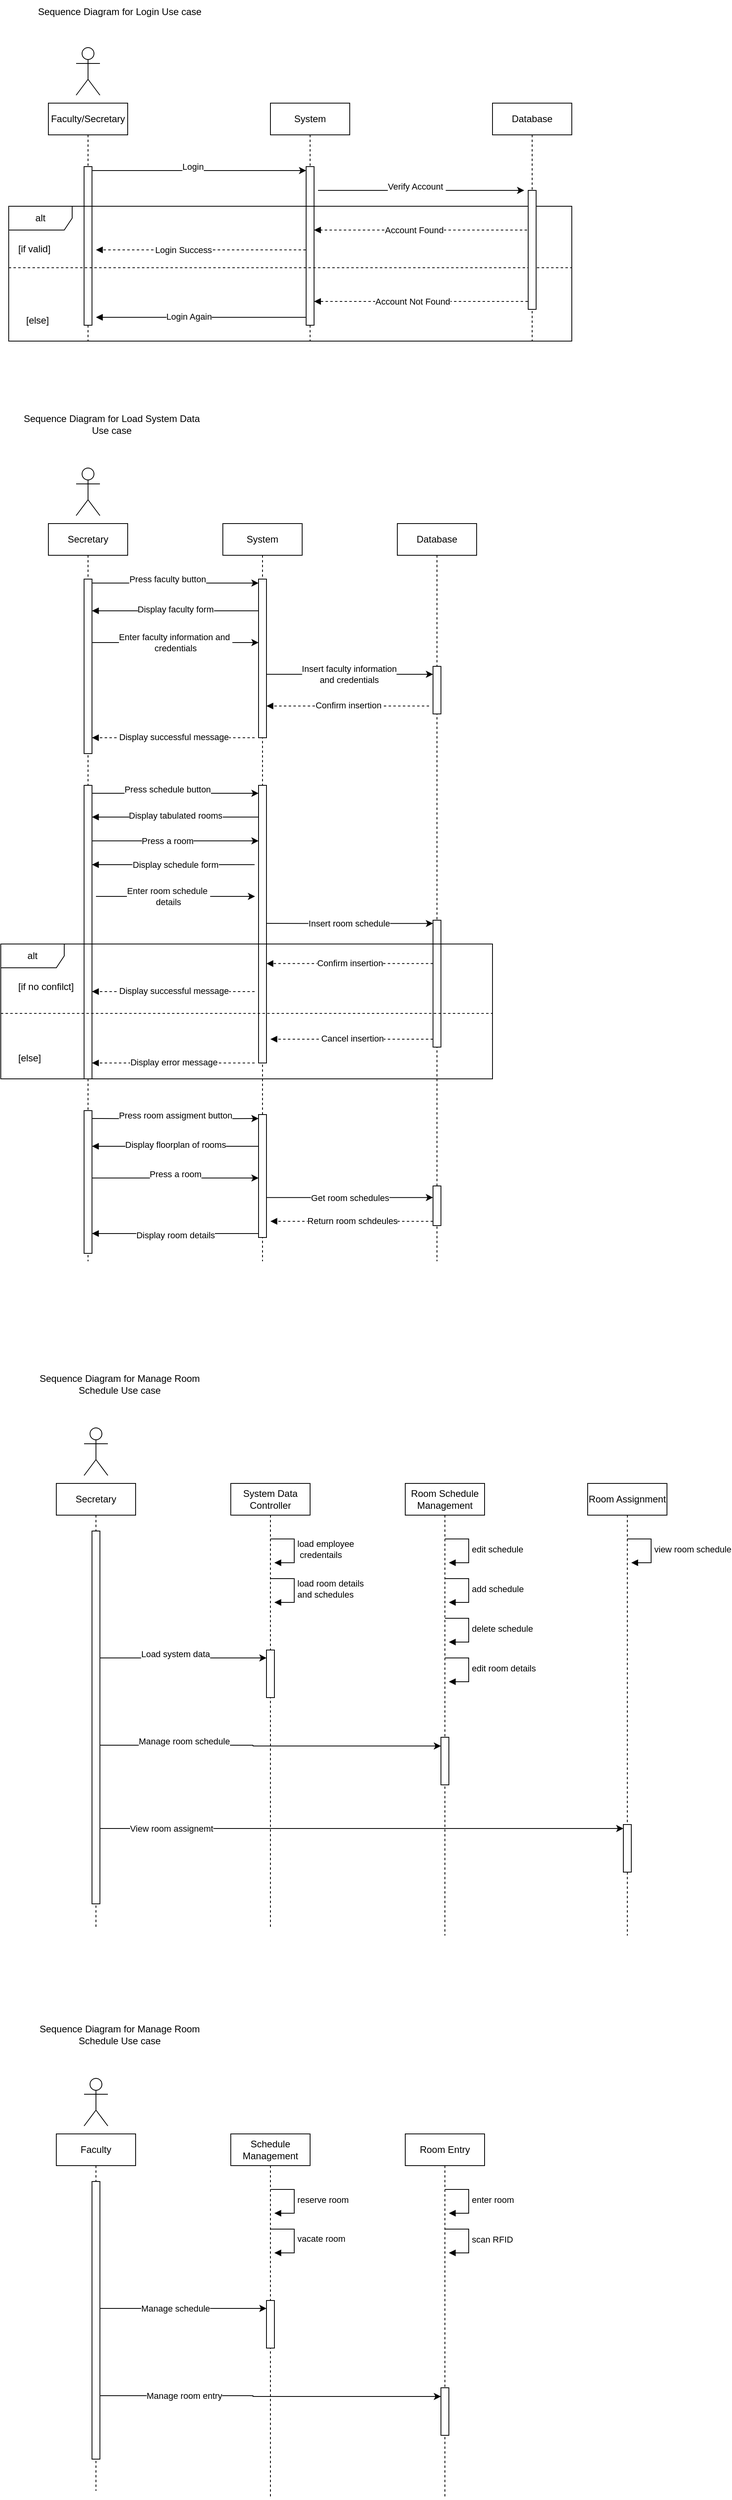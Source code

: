 <mxfile version="22.1.7" type="github">
  <diagram name="Page-1" id="13e1069c-82ec-6db2-03f1-153e76fe0fe0">
    <mxGraphModel dx="3970" dy="2120" grid="1" gridSize="10" guides="1" tooltips="1" connect="1" arrows="1" fold="1" page="1" pageScale="1" pageWidth="1100" pageHeight="850" background="none" math="0" shadow="0">
      <root>
        <mxCell id="0" />
        <mxCell id="1" parent="0" />
        <mxCell id="5peGIHOA3GwTtaJnXcMC-197" value="" style="html=1;verticalAlign=bottom;labelBackgroundColor=none;endArrow=block;endFill=1;rounded=0;" parent="1" target="5peGIHOA3GwTtaJnXcMC-196" edge="1">
          <mxGeometry width="160" relative="1" as="geometry">
            <mxPoint x="325" y="1665" as="sourcePoint" />
            <mxPoint x="115" y="1665" as="targetPoint" />
          </mxGeometry>
        </mxCell>
        <mxCell id="ZOhaSuwWIl92PCHRy_8t-1" value="" style="shape=umlActor;verticalLabelPosition=bottom;verticalAlign=top;html=1;outlineConnect=0;" parent="1" vertex="1">
          <mxGeometry x="95" y="170" width="30" height="60" as="geometry" />
        </mxCell>
        <mxCell id="ZOhaSuwWIl92PCHRy_8t-4" value="Faculty/Secretary" style="shape=umlLifeline;perimeter=lifelinePerimeter;whiteSpace=wrap;html=1;container=1;dropTarget=0;collapsible=0;recursiveResize=0;outlineConnect=0;portConstraint=eastwest;newEdgeStyle={&quot;edgeStyle&quot;:&quot;elbowEdgeStyle&quot;,&quot;elbow&quot;:&quot;vertical&quot;,&quot;curved&quot;:0,&quot;rounded&quot;:0};" parent="1" vertex="1">
          <mxGeometry x="60" y="240" width="100" height="300" as="geometry" />
        </mxCell>
        <mxCell id="ZOhaSuwWIl92PCHRy_8t-5" value="" style="html=1;points=[[0,0,0,0,5],[0,1,0,0,-5],[1,0,0,0,5],[1,1,0,0,-5]];perimeter=orthogonalPerimeter;outlineConnect=0;targetShapes=umlLifeline;portConstraint=eastwest;newEdgeStyle={&quot;curved&quot;:0,&quot;rounded&quot;:0};" parent="ZOhaSuwWIl92PCHRy_8t-4" vertex="1">
          <mxGeometry x="45" y="80" width="10" height="200" as="geometry" />
        </mxCell>
        <mxCell id="ZOhaSuwWIl92PCHRy_8t-22" value="System" style="shape=umlLifeline;perimeter=lifelinePerimeter;whiteSpace=wrap;html=1;container=1;dropTarget=0;collapsible=0;recursiveResize=0;outlineConnect=0;portConstraint=eastwest;newEdgeStyle={&quot;edgeStyle&quot;:&quot;elbowEdgeStyle&quot;,&quot;elbow&quot;:&quot;vertical&quot;,&quot;curved&quot;:0,&quot;rounded&quot;:0};" parent="1" vertex="1">
          <mxGeometry x="340" y="240" width="100" height="300" as="geometry" />
        </mxCell>
        <mxCell id="ZOhaSuwWIl92PCHRy_8t-23" value="" style="html=1;points=[[0,0,0,0,5],[0,1,0,0,-5],[1,0,0,0,5],[1,1,0,0,-5]];perimeter=orthogonalPerimeter;outlineConnect=0;targetShapes=umlLifeline;portConstraint=eastwest;newEdgeStyle={&quot;curved&quot;:0,&quot;rounded&quot;:0};" parent="ZOhaSuwWIl92PCHRy_8t-22" vertex="1">
          <mxGeometry x="45" y="80" width="10" height="200" as="geometry" />
        </mxCell>
        <mxCell id="ZOhaSuwWIl92PCHRy_8t-27" style="edgeStyle=orthogonalEdgeStyle;rounded=0;orthogonalLoop=1;jettySize=auto;html=1;curved=0;exitX=1;exitY=0;exitDx=0;exitDy=5;exitPerimeter=0;entryX=0;entryY=0;entryDx=0;entryDy=5;entryPerimeter=0;" parent="1" source="ZOhaSuwWIl92PCHRy_8t-5" target="ZOhaSuwWIl92PCHRy_8t-23" edge="1">
          <mxGeometry relative="1" as="geometry" />
        </mxCell>
        <mxCell id="ZOhaSuwWIl92PCHRy_8t-28" value="Login" style="edgeLabel;html=1;align=center;verticalAlign=middle;resizable=0;points=[];" parent="ZOhaSuwWIl92PCHRy_8t-27" vertex="1" connectable="0">
          <mxGeometry x="-0.251" relative="1" as="geometry">
            <mxPoint x="26" y="-5" as="offset" />
          </mxGeometry>
        </mxCell>
        <mxCell id="ZOhaSuwWIl92PCHRy_8t-29" value="alt" style="shape=umlFrame;whiteSpace=wrap;html=1;pointerEvents=0;recursiveResize=0;container=1;collapsible=0;width=80;height=30;" parent="1" vertex="1">
          <mxGeometry x="10" y="370" width="710" height="170" as="geometry" />
        </mxCell>
        <mxCell id="ZOhaSuwWIl92PCHRy_8t-31" value="[else]" style="line;strokeWidth=1;dashed=1;labelPosition=center;verticalLabelPosition=bottom;align=left;verticalAlign=top;spacingLeft=20;spacingTop=15;html=1;whiteSpace=wrap;" parent="ZOhaSuwWIl92PCHRy_8t-29" vertex="1">
          <mxGeometry y="40" width="710" height="75" as="geometry" />
        </mxCell>
        <mxCell id="ZOhaSuwWIl92PCHRy_8t-39" value="" style="html=1;verticalAlign=bottom;labelBackgroundColor=none;endArrow=block;endFill=1;dashed=1;rounded=0;" parent="ZOhaSuwWIl92PCHRy_8t-29" edge="1">
          <mxGeometry width="160" relative="1" as="geometry">
            <mxPoint x="659.5" y="30" as="sourcePoint" />
            <mxPoint x="385" y="30" as="targetPoint" />
          </mxGeometry>
        </mxCell>
        <mxCell id="ZOhaSuwWIl92PCHRy_8t-40" value="Account Found" style="edgeLabel;html=1;align=center;verticalAlign=middle;resizable=0;points=[];" parent="ZOhaSuwWIl92PCHRy_8t-39" vertex="1" connectable="0">
          <mxGeometry x="0.172" relative="1" as="geometry">
            <mxPoint x="12" as="offset" />
          </mxGeometry>
        </mxCell>
        <mxCell id="ZOhaSuwWIl92PCHRy_8t-41" value="" style="html=1;verticalAlign=bottom;labelBackgroundColor=none;endArrow=block;endFill=1;dashed=1;rounded=0;" parent="ZOhaSuwWIl92PCHRy_8t-29" edge="1">
          <mxGeometry width="160" relative="1" as="geometry">
            <mxPoint x="374.5" y="55" as="sourcePoint" />
            <mxPoint x="110" y="55" as="targetPoint" />
          </mxGeometry>
        </mxCell>
        <mxCell id="ZOhaSuwWIl92PCHRy_8t-42" value="Login Success" style="edgeLabel;html=1;align=center;verticalAlign=middle;resizable=0;points=[];" parent="ZOhaSuwWIl92PCHRy_8t-41" vertex="1" connectable="0">
          <mxGeometry x="0.172" relative="1" as="geometry">
            <mxPoint as="offset" />
          </mxGeometry>
        </mxCell>
        <mxCell id="ZOhaSuwWIl92PCHRy_8t-43" value="" style="html=1;verticalAlign=bottom;labelBackgroundColor=none;endArrow=block;endFill=1;dashed=1;rounded=0;" parent="ZOhaSuwWIl92PCHRy_8t-29" target="ZOhaSuwWIl92PCHRy_8t-23" edge="1">
          <mxGeometry width="160" relative="1" as="geometry">
            <mxPoint x="654.5" y="120" as="sourcePoint" />
            <mxPoint x="390" y="120" as="targetPoint" />
          </mxGeometry>
        </mxCell>
        <mxCell id="ZOhaSuwWIl92PCHRy_8t-44" value="Account Not Found" style="edgeLabel;html=1;align=center;verticalAlign=middle;resizable=0;points=[];" parent="ZOhaSuwWIl92PCHRy_8t-43" vertex="1" connectable="0">
          <mxGeometry x="0.172" relative="1" as="geometry">
            <mxPoint x="12" as="offset" />
          </mxGeometry>
        </mxCell>
        <mxCell id="ZOhaSuwWIl92PCHRy_8t-51" value="" style="html=1;verticalAlign=bottom;labelBackgroundColor=none;endArrow=block;endFill=1;rounded=0;" parent="ZOhaSuwWIl92PCHRy_8t-29" edge="1">
          <mxGeometry width="160" relative="1" as="geometry">
            <mxPoint x="375" y="140" as="sourcePoint" />
            <mxPoint x="110" y="140" as="targetPoint" />
          </mxGeometry>
        </mxCell>
        <mxCell id="ZOhaSuwWIl92PCHRy_8t-52" value="Login Again" style="edgeLabel;html=1;align=center;verticalAlign=middle;resizable=0;points=[];" parent="ZOhaSuwWIl92PCHRy_8t-51" vertex="1" connectable="0">
          <mxGeometry x="0.277" y="-1" relative="1" as="geometry">
            <mxPoint x="21" as="offset" />
          </mxGeometry>
        </mxCell>
        <mxCell id="knYwk54F_9DapQ3p1j-S-1" value="&lt;span style=&quot;color: rgb(0, 0, 0); font-family: Helvetica; font-size: 12px; font-style: normal; font-variant-ligatures: normal; font-variant-caps: normal; font-weight: 400; letter-spacing: normal; orphans: 2; text-align: left; text-indent: 0px; text-transform: none; widows: 2; word-spacing: 0px; -webkit-text-stroke-width: 0px; background-color: rgb(255, 255, 255); text-decoration-thickness: initial; text-decoration-style: initial; text-decoration-color: initial; float: none; display: inline !important;&quot;&gt;[if valid]&lt;/span&gt;" style="text;whiteSpace=wrap;html=1;" vertex="1" parent="ZOhaSuwWIl92PCHRy_8t-29">
          <mxGeometry x="10" y="40" width="60" height="40" as="geometry" />
        </mxCell>
        <mxCell id="ZOhaSuwWIl92PCHRy_8t-33" value="Database" style="shape=umlLifeline;perimeter=lifelinePerimeter;whiteSpace=wrap;html=1;container=1;dropTarget=0;collapsible=0;recursiveResize=0;outlineConnect=0;portConstraint=eastwest;newEdgeStyle={&quot;edgeStyle&quot;:&quot;elbowEdgeStyle&quot;,&quot;elbow&quot;:&quot;vertical&quot;,&quot;curved&quot;:0,&quot;rounded&quot;:0};" parent="1" vertex="1">
          <mxGeometry x="620" y="240" width="100" height="300" as="geometry" />
        </mxCell>
        <mxCell id="ZOhaSuwWIl92PCHRy_8t-37" value="" style="html=1;points=[[0,0,0,0,5],[0,1,0,0,-5],[1,0,0,0,5],[1,1,0,0,-5]];perimeter=orthogonalPerimeter;outlineConnect=0;targetShapes=umlLifeline;portConstraint=eastwest;newEdgeStyle={&quot;curved&quot;:0,&quot;rounded&quot;:0};" parent="ZOhaSuwWIl92PCHRy_8t-33" vertex="1">
          <mxGeometry x="45" y="110" width="10" height="150" as="geometry" />
        </mxCell>
        <mxCell id="ZOhaSuwWIl92PCHRy_8t-35" style="edgeStyle=orthogonalEdgeStyle;rounded=0;orthogonalLoop=1;jettySize=auto;html=1;curved=0;" parent="1" edge="1">
          <mxGeometry relative="1" as="geometry">
            <mxPoint x="400" y="350" as="sourcePoint" />
            <mxPoint x="660" y="350" as="targetPoint" />
          </mxGeometry>
        </mxCell>
        <mxCell id="ZOhaSuwWIl92PCHRy_8t-36" value="Verify Account&amp;nbsp;" style="edgeLabel;html=1;align=center;verticalAlign=middle;resizable=0;points=[];" parent="ZOhaSuwWIl92PCHRy_8t-35" vertex="1" connectable="0">
          <mxGeometry x="-0.251" relative="1" as="geometry">
            <mxPoint x="26" y="-5" as="offset" />
          </mxGeometry>
        </mxCell>
        <mxCell id="5peGIHOA3GwTtaJnXcMC-1" value="Secretary" style="shape=umlLifeline;perimeter=lifelinePerimeter;whiteSpace=wrap;html=1;container=1;dropTarget=0;collapsible=0;recursiveResize=0;outlineConnect=0;portConstraint=eastwest;newEdgeStyle={&quot;edgeStyle&quot;:&quot;elbowEdgeStyle&quot;,&quot;elbow&quot;:&quot;vertical&quot;,&quot;curved&quot;:0,&quot;rounded&quot;:0};" parent="1" vertex="1">
          <mxGeometry x="60" y="770" width="100" height="930" as="geometry" />
        </mxCell>
        <mxCell id="5peGIHOA3GwTtaJnXcMC-11" value="" style="html=1;points=[[0,0,0,0,5],[0,1,0,0,-5],[1,0,0,0,5],[1,1,0,0,-5]];perimeter=orthogonalPerimeter;outlineConnect=0;targetShapes=umlLifeline;portConstraint=eastwest;newEdgeStyle={&quot;curved&quot;:0,&quot;rounded&quot;:0};" parent="5peGIHOA3GwTtaJnXcMC-1" vertex="1">
          <mxGeometry x="45" y="70" width="10" height="220" as="geometry" />
        </mxCell>
        <mxCell id="5peGIHOA3GwTtaJnXcMC-195" value="" style="html=1;points=[[0,0,0,0,5],[0,1,0,0,-5],[1,0,0,0,5],[1,1,0,0,-5]];perimeter=orthogonalPerimeter;outlineConnect=0;targetShapes=umlLifeline;portConstraint=eastwest;newEdgeStyle={&quot;curved&quot;:0,&quot;rounded&quot;:0};" parent="5peGIHOA3GwTtaJnXcMC-1" vertex="1">
          <mxGeometry x="45" y="330" width="10" height="370" as="geometry" />
        </mxCell>
        <mxCell id="5peGIHOA3GwTtaJnXcMC-2" value="System" style="shape=umlLifeline;perimeter=lifelinePerimeter;whiteSpace=wrap;html=1;container=1;dropTarget=0;collapsible=0;recursiveResize=0;outlineConnect=0;portConstraint=eastwest;newEdgeStyle={&quot;edgeStyle&quot;:&quot;elbowEdgeStyle&quot;,&quot;elbow&quot;:&quot;vertical&quot;,&quot;curved&quot;:0,&quot;rounded&quot;:0};" parent="1" vertex="1">
          <mxGeometry x="280" y="770" width="100" height="930" as="geometry" />
        </mxCell>
        <mxCell id="5peGIHOA3GwTtaJnXcMC-12" value="" style="html=1;points=[[0,0,0,0,5],[0,1,0,0,-5],[1,0,0,0,5],[1,1,0,0,-5]];perimeter=orthogonalPerimeter;outlineConnect=0;targetShapes=umlLifeline;portConstraint=eastwest;newEdgeStyle={&quot;curved&quot;:0,&quot;rounded&quot;:0};" parent="5peGIHOA3GwTtaJnXcMC-2" vertex="1">
          <mxGeometry x="45" y="70" width="10" height="200" as="geometry" />
        </mxCell>
        <mxCell id="5peGIHOA3GwTtaJnXcMC-62" value="" style="html=1;points=[[0,0,0,0,5],[0,1,0,0,-5],[1,0,0,0,5],[1,1,0,0,-5]];perimeter=orthogonalPerimeter;outlineConnect=0;targetShapes=umlLifeline;portConstraint=eastwest;newEdgeStyle={&quot;curved&quot;:0,&quot;rounded&quot;:0};" parent="5peGIHOA3GwTtaJnXcMC-2" vertex="1">
          <mxGeometry x="45" y="330" width="10" height="350" as="geometry" />
        </mxCell>
        <mxCell id="5peGIHOA3GwTtaJnXcMC-95" value="" style="html=1;points=[[0,0,0,0,5],[0,1,0,0,-5],[1,0,0,0,5],[1,1,0,0,-5]];perimeter=orthogonalPerimeter;outlineConnect=0;targetShapes=umlLifeline;portConstraint=eastwest;newEdgeStyle={&quot;curved&quot;:0,&quot;rounded&quot;:0};" parent="5peGIHOA3GwTtaJnXcMC-2" vertex="1">
          <mxGeometry x="45" y="745" width="10" height="155" as="geometry" />
        </mxCell>
        <mxCell id="5peGIHOA3GwTtaJnXcMC-9" value="" style="shape=umlActor;verticalLabelPosition=bottom;verticalAlign=top;html=1;outlineConnect=0;" parent="1" vertex="1">
          <mxGeometry x="95" y="700" width="30" height="60" as="geometry" />
        </mxCell>
        <mxCell id="5peGIHOA3GwTtaJnXcMC-13" style="edgeStyle=orthogonalEdgeStyle;rounded=0;orthogonalLoop=1;jettySize=auto;html=1;curved=0;exitX=1;exitY=0;exitDx=0;exitDy=5;exitPerimeter=0;entryX=0;entryY=0;entryDx=0;entryDy=5;entryPerimeter=0;" parent="1" source="5peGIHOA3GwTtaJnXcMC-11" target="5peGIHOA3GwTtaJnXcMC-12" edge="1">
          <mxGeometry relative="1" as="geometry" />
        </mxCell>
        <mxCell id="5peGIHOA3GwTtaJnXcMC-14" value="Press faculty button" style="edgeLabel;html=1;align=center;verticalAlign=middle;resizable=0;points=[];" parent="5peGIHOA3GwTtaJnXcMC-13" vertex="1" connectable="0">
          <mxGeometry x="-0.191" relative="1" as="geometry">
            <mxPoint x="10" y="-5" as="offset" />
          </mxGeometry>
        </mxCell>
        <mxCell id="5peGIHOA3GwTtaJnXcMC-15" value="Database" style="shape=umlLifeline;perimeter=lifelinePerimeter;whiteSpace=wrap;html=1;container=1;dropTarget=0;collapsible=0;recursiveResize=0;outlineConnect=0;portConstraint=eastwest;newEdgeStyle={&quot;edgeStyle&quot;:&quot;elbowEdgeStyle&quot;,&quot;elbow&quot;:&quot;vertical&quot;,&quot;curved&quot;:0,&quot;rounded&quot;:0};" parent="1" vertex="1">
          <mxGeometry x="500" y="770" width="100" height="930" as="geometry" />
        </mxCell>
        <mxCell id="5peGIHOA3GwTtaJnXcMC-16" value="" style="html=1;points=[[0,0,0,0,5],[0,1,0,0,-5],[1,0,0,0,5],[1,1,0,0,-5]];perimeter=orthogonalPerimeter;outlineConnect=0;targetShapes=umlLifeline;portConstraint=eastwest;newEdgeStyle={&quot;curved&quot;:0,&quot;rounded&quot;:0};" parent="5peGIHOA3GwTtaJnXcMC-15" vertex="1">
          <mxGeometry x="45" y="180" width="10" height="60" as="geometry" />
        </mxCell>
        <mxCell id="5peGIHOA3GwTtaJnXcMC-65" value="" style="html=1;points=[[0,0,0,0,5],[0,1,0,0,-5],[1,0,0,0,5],[1,1,0,0,-5]];perimeter=orthogonalPerimeter;outlineConnect=0;targetShapes=umlLifeline;portConstraint=eastwest;newEdgeStyle={&quot;curved&quot;:0,&quot;rounded&quot;:0};" parent="5peGIHOA3GwTtaJnXcMC-15" vertex="1">
          <mxGeometry x="45" y="500" width="10" height="160" as="geometry" />
        </mxCell>
        <mxCell id="5peGIHOA3GwTtaJnXcMC-98" value="" style="html=1;points=[[0,0,0,0,5],[0,1,0,0,-5],[1,0,0,0,5],[1,1,0,0,-5]];perimeter=orthogonalPerimeter;outlineConnect=0;targetShapes=umlLifeline;portConstraint=eastwest;newEdgeStyle={&quot;curved&quot;:0,&quot;rounded&quot;:0};" parent="5peGIHOA3GwTtaJnXcMC-15" vertex="1">
          <mxGeometry x="45" y="835" width="10" height="50" as="geometry" />
        </mxCell>
        <mxCell id="5peGIHOA3GwTtaJnXcMC-17" value="" style="html=1;verticalAlign=bottom;labelBackgroundColor=none;endArrow=block;endFill=1;rounded=0;" parent="1" edge="1">
          <mxGeometry width="160" relative="1" as="geometry">
            <mxPoint x="325" y="880" as="sourcePoint" />
            <mxPoint x="115" y="880" as="targetPoint" />
          </mxGeometry>
        </mxCell>
        <mxCell id="5peGIHOA3GwTtaJnXcMC-18" value="Display faculty form" style="edgeLabel;html=1;align=center;verticalAlign=middle;resizable=0;points=[];" parent="5peGIHOA3GwTtaJnXcMC-17" vertex="1" connectable="0">
          <mxGeometry x="0.208" y="-2" relative="1" as="geometry">
            <mxPoint x="22" as="offset" />
          </mxGeometry>
        </mxCell>
        <mxCell id="5peGIHOA3GwTtaJnXcMC-19" style="edgeStyle=orthogonalEdgeStyle;rounded=0;orthogonalLoop=1;jettySize=auto;html=1;curved=0;exitX=1;exitY=0;exitDx=0;exitDy=5;exitPerimeter=0;entryX=0;entryY=0;entryDx=0;entryDy=5;entryPerimeter=0;" parent="1" edge="1">
          <mxGeometry relative="1" as="geometry">
            <mxPoint x="115" y="920" as="sourcePoint" />
            <mxPoint x="325" y="920" as="targetPoint" />
          </mxGeometry>
        </mxCell>
        <mxCell id="5peGIHOA3GwTtaJnXcMC-20" value="Enter faculty information and&amp;nbsp;&lt;br&gt;credentials" style="edgeLabel;html=1;align=center;verticalAlign=middle;resizable=0;points=[];" parent="5peGIHOA3GwTtaJnXcMC-19" vertex="1" connectable="0">
          <mxGeometry x="-0.191" relative="1" as="geometry">
            <mxPoint x="20" as="offset" />
          </mxGeometry>
        </mxCell>
        <mxCell id="5peGIHOA3GwTtaJnXcMC-21" style="edgeStyle=orthogonalEdgeStyle;rounded=0;orthogonalLoop=1;jettySize=auto;html=1;curved=0;" parent="1" edge="1">
          <mxGeometry relative="1" as="geometry">
            <mxPoint x="335" y="960" as="sourcePoint" />
            <mxPoint x="545" y="960" as="targetPoint" />
            <Array as="points">
              <mxPoint x="540" y="960" />
              <mxPoint x="540" y="960" />
            </Array>
          </mxGeometry>
        </mxCell>
        <mxCell id="5peGIHOA3GwTtaJnXcMC-22" value="Insert faculty information&lt;br&gt;and credentials" style="edgeLabel;html=1;align=center;verticalAlign=middle;resizable=0;points=[];" parent="5peGIHOA3GwTtaJnXcMC-21" vertex="1" connectable="0">
          <mxGeometry x="-0.191" relative="1" as="geometry">
            <mxPoint x="19" as="offset" />
          </mxGeometry>
        </mxCell>
        <mxCell id="5peGIHOA3GwTtaJnXcMC-24" value="" style="html=1;verticalAlign=bottom;labelBackgroundColor=none;endArrow=block;endFill=1;dashed=1;rounded=0;" parent="1" target="5peGIHOA3GwTtaJnXcMC-12" edge="1">
          <mxGeometry width="160" relative="1" as="geometry">
            <mxPoint x="540" y="1000" as="sourcePoint" />
            <mxPoint x="340" y="1000" as="targetPoint" />
            <Array as="points">
              <mxPoint x="435" y="1000" />
            </Array>
          </mxGeometry>
        </mxCell>
        <mxCell id="5peGIHOA3GwTtaJnXcMC-25" value="Confirm insertion" style="edgeLabel;html=1;align=center;verticalAlign=middle;resizable=0;points=[];" parent="5peGIHOA3GwTtaJnXcMC-24" vertex="1" connectable="0">
          <mxGeometry x="0.397" y="-1" relative="1" as="geometry">
            <mxPoint x="41" as="offset" />
          </mxGeometry>
        </mxCell>
        <mxCell id="5peGIHOA3GwTtaJnXcMC-26" value="" style="html=1;verticalAlign=bottom;labelBackgroundColor=none;endArrow=block;endFill=1;dashed=1;rounded=0;" parent="1" edge="1">
          <mxGeometry width="160" relative="1" as="geometry">
            <mxPoint x="320" y="1040" as="sourcePoint" />
            <mxPoint x="115" y="1040" as="targetPoint" />
            <Array as="points">
              <mxPoint x="220" y="1040" />
            </Array>
          </mxGeometry>
        </mxCell>
        <mxCell id="5peGIHOA3GwTtaJnXcMC-27" value="Display successful message" style="edgeLabel;html=1;align=center;verticalAlign=middle;resizable=0;points=[];" parent="5peGIHOA3GwTtaJnXcMC-26" vertex="1" connectable="0">
          <mxGeometry x="0.397" y="-1" relative="1" as="geometry">
            <mxPoint x="41" as="offset" />
          </mxGeometry>
        </mxCell>
        <mxCell id="5peGIHOA3GwTtaJnXcMC-63" style="edgeStyle=orthogonalEdgeStyle;rounded=0;orthogonalLoop=1;jettySize=auto;html=1;curved=0;exitX=1;exitY=0;exitDx=0;exitDy=5;exitPerimeter=0;entryX=0;entryY=0;entryDx=0;entryDy=5;entryPerimeter=0;" parent="1" edge="1">
          <mxGeometry relative="1" as="geometry">
            <mxPoint x="115" y="1110" as="sourcePoint" />
            <mxPoint x="325.0" y="1110.0" as="targetPoint" />
          </mxGeometry>
        </mxCell>
        <mxCell id="5peGIHOA3GwTtaJnXcMC-64" value="Press schedule button" style="edgeLabel;html=1;align=center;verticalAlign=middle;resizable=0;points=[];" parent="5peGIHOA3GwTtaJnXcMC-63" vertex="1" connectable="0">
          <mxGeometry x="-0.191" relative="1" as="geometry">
            <mxPoint x="10" y="-5" as="offset" />
          </mxGeometry>
        </mxCell>
        <mxCell id="5peGIHOA3GwTtaJnXcMC-66" value="" style="html=1;verticalAlign=bottom;labelBackgroundColor=none;endArrow=block;endFill=1;rounded=0;" parent="1" edge="1">
          <mxGeometry width="160" relative="1" as="geometry">
            <mxPoint x="325" y="1140" as="sourcePoint" />
            <mxPoint x="115" y="1140" as="targetPoint" />
          </mxGeometry>
        </mxCell>
        <mxCell id="5peGIHOA3GwTtaJnXcMC-67" value="Display tabulated rooms" style="edgeLabel;html=1;align=center;verticalAlign=middle;resizable=0;points=[];" parent="5peGIHOA3GwTtaJnXcMC-66" vertex="1" connectable="0">
          <mxGeometry x="0.208" y="-2" relative="1" as="geometry">
            <mxPoint x="22" as="offset" />
          </mxGeometry>
        </mxCell>
        <mxCell id="5peGIHOA3GwTtaJnXcMC-68" style="edgeStyle=orthogonalEdgeStyle;rounded=0;orthogonalLoop=1;jettySize=auto;html=1;curved=0;exitX=1;exitY=0;exitDx=0;exitDy=5;exitPerimeter=0;entryX=0;entryY=0;entryDx=0;entryDy=5;entryPerimeter=0;" parent="1" edge="1">
          <mxGeometry relative="1" as="geometry">
            <mxPoint x="115" y="1170" as="sourcePoint" />
            <mxPoint x="325" y="1170" as="targetPoint" />
          </mxGeometry>
        </mxCell>
        <mxCell id="5peGIHOA3GwTtaJnXcMC-69" value="Press a room" style="edgeLabel;html=1;align=center;verticalAlign=middle;resizable=0;points=[];" parent="5peGIHOA3GwTtaJnXcMC-68" vertex="1" connectable="0">
          <mxGeometry x="-0.191" relative="1" as="geometry">
            <mxPoint x="10" as="offset" />
          </mxGeometry>
        </mxCell>
        <mxCell id="5peGIHOA3GwTtaJnXcMC-70" style="edgeStyle=orthogonalEdgeStyle;rounded=0;orthogonalLoop=1;jettySize=auto;html=1;curved=0;" parent="1" edge="1">
          <mxGeometry relative="1" as="geometry">
            <mxPoint x="335" y="1274.06" as="sourcePoint" />
            <mxPoint x="545.0" y="1274.001" as="targetPoint" />
            <Array as="points">
              <mxPoint x="540" y="1274.06" />
              <mxPoint x="540" y="1274.06" />
            </Array>
          </mxGeometry>
        </mxCell>
        <mxCell id="5peGIHOA3GwTtaJnXcMC-71" value="Insert room schedule" style="edgeLabel;html=1;align=center;verticalAlign=middle;resizable=0;points=[];" parent="5peGIHOA3GwTtaJnXcMC-70" vertex="1" connectable="0">
          <mxGeometry x="-0.191" relative="1" as="geometry">
            <mxPoint x="19" as="offset" />
          </mxGeometry>
        </mxCell>
        <mxCell id="5peGIHOA3GwTtaJnXcMC-77" value="" style="html=1;verticalAlign=bottom;labelBackgroundColor=none;endArrow=block;endFill=1;rounded=0;" parent="1" edge="1">
          <mxGeometry width="160" relative="1" as="geometry">
            <mxPoint x="320" y="1200" as="sourcePoint" />
            <mxPoint x="115" y="1200" as="targetPoint" />
          </mxGeometry>
        </mxCell>
        <mxCell id="5peGIHOA3GwTtaJnXcMC-78" value="Display schedule form" style="edgeLabel;html=1;align=center;verticalAlign=middle;resizable=0;points=[];" parent="5peGIHOA3GwTtaJnXcMC-77" vertex="1" connectable="0">
          <mxGeometry x="0.208" y="-2" relative="1" as="geometry">
            <mxPoint x="24" y="2" as="offset" />
          </mxGeometry>
        </mxCell>
        <mxCell id="5peGIHOA3GwTtaJnXcMC-79" style="edgeStyle=orthogonalEdgeStyle;rounded=0;orthogonalLoop=1;jettySize=auto;html=1;curved=0;exitX=1;exitY=0;exitDx=0;exitDy=5;exitPerimeter=0;" parent="1" edge="1">
          <mxGeometry relative="1" as="geometry">
            <mxPoint x="120" y="1240" as="sourcePoint" />
            <mxPoint x="320.58" y="1240" as="targetPoint" />
          </mxGeometry>
        </mxCell>
        <mxCell id="5peGIHOA3GwTtaJnXcMC-80" value="Enter room schedule&amp;nbsp;&lt;br&gt;details" style="edgeLabel;html=1;align=center;verticalAlign=middle;resizable=0;points=[];" parent="5peGIHOA3GwTtaJnXcMC-79" vertex="1" connectable="0">
          <mxGeometry x="-0.191" relative="1" as="geometry">
            <mxPoint x="10" as="offset" />
          </mxGeometry>
        </mxCell>
        <mxCell id="5peGIHOA3GwTtaJnXcMC-81" value="alt" style="shape=umlFrame;whiteSpace=wrap;html=1;pointerEvents=0;recursiveResize=0;container=1;collapsible=0;width=80;height=30;" parent="1" vertex="1">
          <mxGeometry y="1300" width="620" height="170" as="geometry" />
        </mxCell>
        <mxCell id="5peGIHOA3GwTtaJnXcMC-82" value="[if no confilct]" style="text;html=1;" parent="5peGIHOA3GwTtaJnXcMC-81" vertex="1">
          <mxGeometry width="100" height="20" relative="1" as="geometry">
            <mxPoint x="20" y="40" as="offset" />
          </mxGeometry>
        </mxCell>
        <mxCell id="5peGIHOA3GwTtaJnXcMC-83" value="[else]" style="line;strokeWidth=1;dashed=1;labelPosition=center;verticalLabelPosition=bottom;align=left;verticalAlign=top;spacingLeft=20;spacingTop=15;html=1;whiteSpace=wrap;" parent="5peGIHOA3GwTtaJnXcMC-81" vertex="1">
          <mxGeometry y="60" width="620" height="55" as="geometry" />
        </mxCell>
        <mxCell id="5peGIHOA3GwTtaJnXcMC-72" value="" style="html=1;verticalAlign=bottom;labelBackgroundColor=none;endArrow=block;endFill=1;dashed=1;rounded=0;" parent="5peGIHOA3GwTtaJnXcMC-81" edge="1">
          <mxGeometry width="160" relative="1" as="geometry">
            <mxPoint x="545" y="24.66" as="sourcePoint" />
            <mxPoint x="335" y="24.66" as="targetPoint" />
            <Array as="points">
              <mxPoint x="440" y="24.66" />
            </Array>
          </mxGeometry>
        </mxCell>
        <mxCell id="5peGIHOA3GwTtaJnXcMC-73" value="Confirm insertion" style="edgeLabel;html=1;align=center;verticalAlign=middle;resizable=0;points=[];" parent="5peGIHOA3GwTtaJnXcMC-72" vertex="1" connectable="0">
          <mxGeometry x="0.397" y="-1" relative="1" as="geometry">
            <mxPoint x="41" as="offset" />
          </mxGeometry>
        </mxCell>
        <mxCell id="5peGIHOA3GwTtaJnXcMC-86" value="" style="html=1;verticalAlign=bottom;labelBackgroundColor=none;endArrow=block;endFill=1;dashed=1;rounded=0;" parent="5peGIHOA3GwTtaJnXcMC-81" edge="1">
          <mxGeometry width="160" relative="1" as="geometry">
            <mxPoint x="545" y="120" as="sourcePoint" />
            <mxPoint x="340" y="120" as="targetPoint" />
            <Array as="points">
              <mxPoint x="440" y="120" />
            </Array>
          </mxGeometry>
        </mxCell>
        <mxCell id="5peGIHOA3GwTtaJnXcMC-87" value="Cancel insertion" style="edgeLabel;html=1;align=center;verticalAlign=middle;resizable=0;points=[];" parent="5peGIHOA3GwTtaJnXcMC-86" vertex="1" connectable="0">
          <mxGeometry x="0.397" y="-1" relative="1" as="geometry">
            <mxPoint x="41" as="offset" />
          </mxGeometry>
        </mxCell>
        <mxCell id="5peGIHOA3GwTtaJnXcMC-74" value="" style="html=1;verticalAlign=bottom;labelBackgroundColor=none;endArrow=block;endFill=1;dashed=1;rounded=0;" parent="5peGIHOA3GwTtaJnXcMC-81" edge="1">
          <mxGeometry width="160" relative="1" as="geometry">
            <mxPoint x="320" y="60" as="sourcePoint" />
            <mxPoint x="115" y="60" as="targetPoint" />
            <Array as="points">
              <mxPoint x="220" y="60" />
            </Array>
          </mxGeometry>
        </mxCell>
        <mxCell id="5peGIHOA3GwTtaJnXcMC-75" value="Display successful message" style="edgeLabel;html=1;align=center;verticalAlign=middle;resizable=0;points=[];" parent="5peGIHOA3GwTtaJnXcMC-74" vertex="1" connectable="0">
          <mxGeometry x="0.397" y="-1" relative="1" as="geometry">
            <mxPoint x="41" as="offset" />
          </mxGeometry>
        </mxCell>
        <mxCell id="5peGIHOA3GwTtaJnXcMC-90" value="" style="html=1;verticalAlign=bottom;labelBackgroundColor=none;endArrow=block;endFill=1;dashed=1;rounded=0;" parent="5peGIHOA3GwTtaJnXcMC-81" edge="1">
          <mxGeometry width="160" relative="1" as="geometry">
            <mxPoint x="320" y="150" as="sourcePoint" />
            <mxPoint x="115" y="150" as="targetPoint" />
            <Array as="points">
              <mxPoint x="220" y="150" />
            </Array>
          </mxGeometry>
        </mxCell>
        <mxCell id="5peGIHOA3GwTtaJnXcMC-91" value="Display error message" style="edgeLabel;html=1;align=center;verticalAlign=middle;resizable=0;points=[];" parent="5peGIHOA3GwTtaJnXcMC-90" vertex="1" connectable="0">
          <mxGeometry x="0.397" y="-1" relative="1" as="geometry">
            <mxPoint x="41" as="offset" />
          </mxGeometry>
        </mxCell>
        <mxCell id="5peGIHOA3GwTtaJnXcMC-96" style="edgeStyle=orthogonalEdgeStyle;rounded=0;orthogonalLoop=1;jettySize=auto;html=1;curved=0;exitX=1;exitY=0;exitDx=0;exitDy=5;exitPerimeter=0;entryX=0;entryY=0;entryDx=0;entryDy=5;entryPerimeter=0;" parent="1" target="5peGIHOA3GwTtaJnXcMC-95" edge="1">
          <mxGeometry relative="1" as="geometry">
            <mxPoint x="115" y="1520" as="sourcePoint" />
          </mxGeometry>
        </mxCell>
        <mxCell id="5peGIHOA3GwTtaJnXcMC-97" value="Press room assigment button" style="edgeLabel;html=1;align=center;verticalAlign=middle;resizable=0;points=[];" parent="5peGIHOA3GwTtaJnXcMC-96" vertex="1" connectable="0">
          <mxGeometry x="-0.191" relative="1" as="geometry">
            <mxPoint x="20" y="-5" as="offset" />
          </mxGeometry>
        </mxCell>
        <mxCell id="5peGIHOA3GwTtaJnXcMC-99" value="" style="html=1;verticalAlign=bottom;labelBackgroundColor=none;endArrow=block;endFill=1;rounded=0;" parent="1" source="5peGIHOA3GwTtaJnXcMC-196" edge="1">
          <mxGeometry width="160" relative="1" as="geometry">
            <mxPoint x="325" y="1665" as="sourcePoint" />
            <mxPoint x="115" y="1665" as="targetPoint" />
          </mxGeometry>
        </mxCell>
        <mxCell id="5peGIHOA3GwTtaJnXcMC-100" value="Display room details" style="edgeLabel;html=1;align=center;verticalAlign=middle;resizable=0;points=[];" parent="5peGIHOA3GwTtaJnXcMC-99" vertex="1" connectable="0">
          <mxGeometry x="0.208" y="-2" relative="1" as="geometry">
            <mxPoint x="105" y="2" as="offset" />
          </mxGeometry>
        </mxCell>
        <mxCell id="5peGIHOA3GwTtaJnXcMC-103" style="edgeStyle=orthogonalEdgeStyle;rounded=0;orthogonalLoop=1;jettySize=auto;html=1;curved=0;" parent="1" edge="1">
          <mxGeometry relative="1" as="geometry">
            <mxPoint x="335" y="1619.57" as="sourcePoint" />
            <mxPoint x="545" y="1619.57" as="targetPoint" />
            <Array as="points">
              <mxPoint x="540" y="1619.57" />
              <mxPoint x="540" y="1619.57" />
            </Array>
          </mxGeometry>
        </mxCell>
        <mxCell id="5peGIHOA3GwTtaJnXcMC-104" value="Get room schedules" style="edgeLabel;html=1;align=center;verticalAlign=middle;resizable=0;points=[];" parent="5peGIHOA3GwTtaJnXcMC-103" vertex="1" connectable="0">
          <mxGeometry x="-0.191" relative="1" as="geometry">
            <mxPoint x="20" as="offset" />
          </mxGeometry>
        </mxCell>
        <mxCell id="5peGIHOA3GwTtaJnXcMC-111" value="" style="html=1;verticalAlign=bottom;labelBackgroundColor=none;endArrow=block;endFill=1;dashed=1;rounded=0;" parent="1" edge="1">
          <mxGeometry width="160" relative="1" as="geometry">
            <mxPoint x="545" y="1649.57" as="sourcePoint" />
            <mxPoint x="340" y="1649.57" as="targetPoint" />
            <Array as="points">
              <mxPoint x="440" y="1649.57" />
            </Array>
          </mxGeometry>
        </mxCell>
        <mxCell id="5peGIHOA3GwTtaJnXcMC-112" value="Return room schdeules" style="edgeLabel;html=1;align=center;verticalAlign=middle;resizable=0;points=[];" parent="5peGIHOA3GwTtaJnXcMC-111" vertex="1" connectable="0">
          <mxGeometry x="0.397" y="-1" relative="1" as="geometry">
            <mxPoint x="41" as="offset" />
          </mxGeometry>
        </mxCell>
        <mxCell id="5peGIHOA3GwTtaJnXcMC-113" value="" style="html=1;verticalAlign=bottom;labelBackgroundColor=none;endArrow=block;endFill=1;rounded=0;" parent="1" edge="1">
          <mxGeometry width="160" relative="1" as="geometry">
            <mxPoint x="325" y="1555" as="sourcePoint" />
            <mxPoint x="115" y="1555" as="targetPoint" />
          </mxGeometry>
        </mxCell>
        <mxCell id="5peGIHOA3GwTtaJnXcMC-114" value="Display floorplan of rooms" style="edgeLabel;html=1;align=center;verticalAlign=middle;resizable=0;points=[];" parent="5peGIHOA3GwTtaJnXcMC-113" vertex="1" connectable="0">
          <mxGeometry x="0.208" y="-2" relative="1" as="geometry">
            <mxPoint x="22" as="offset" />
          </mxGeometry>
        </mxCell>
        <mxCell id="5peGIHOA3GwTtaJnXcMC-116" style="edgeStyle=orthogonalEdgeStyle;rounded=0;orthogonalLoop=1;jettySize=auto;html=1;curved=0;exitX=1;exitY=0;exitDx=0;exitDy=5;exitPerimeter=0;entryX=0;entryY=0;entryDx=0;entryDy=5;entryPerimeter=0;" parent="1" edge="1">
          <mxGeometry relative="1" as="geometry">
            <mxPoint x="115" y="1595" as="sourcePoint" />
            <mxPoint x="325" y="1595" as="targetPoint" />
          </mxGeometry>
        </mxCell>
        <mxCell id="5peGIHOA3GwTtaJnXcMC-117" value="Press a room" style="edgeLabel;html=1;align=center;verticalAlign=middle;resizable=0;points=[];" parent="5peGIHOA3GwTtaJnXcMC-116" vertex="1" connectable="0">
          <mxGeometry x="-0.191" relative="1" as="geometry">
            <mxPoint x="20" y="-5" as="offset" />
          </mxGeometry>
        </mxCell>
        <mxCell id="5peGIHOA3GwTtaJnXcMC-118" value="Sequence Diagram for Login Use case" style="text;strokeColor=none;align=center;fillColor=none;html=1;verticalAlign=middle;whiteSpace=wrap;rounded=0;" parent="1" vertex="1">
          <mxGeometry x="30" y="110" width="240" height="30" as="geometry" />
        </mxCell>
        <mxCell id="5peGIHOA3GwTtaJnXcMC-119" value="Sequence Diagram for Load System Data Use case" style="text;strokeColor=none;align=center;fillColor=none;html=1;verticalAlign=middle;whiteSpace=wrap;rounded=0;" parent="1" vertex="1">
          <mxGeometry x="20" y="630" width="240" height="30" as="geometry" />
        </mxCell>
        <mxCell id="5peGIHOA3GwTtaJnXcMC-137" value="Secretary" style="shape=umlLifeline;perimeter=lifelinePerimeter;whiteSpace=wrap;html=1;container=1;dropTarget=0;collapsible=0;recursiveResize=0;outlineConnect=0;portConstraint=eastwest;newEdgeStyle={&quot;edgeStyle&quot;:&quot;elbowEdgeStyle&quot;,&quot;elbow&quot;:&quot;vertical&quot;,&quot;curved&quot;:0,&quot;rounded&quot;:0};" parent="1" vertex="1">
          <mxGeometry x="70" y="1980" width="100" height="560" as="geometry" />
        </mxCell>
        <mxCell id="knYwk54F_9DapQ3p1j-S-6" value="" style="html=1;points=[[0,0,0,0,5],[0,1,0,0,-5],[1,0,0,0,5],[1,1,0,0,-5]];perimeter=orthogonalPerimeter;outlineConnect=0;targetShapes=umlLifeline;portConstraint=eastwest;newEdgeStyle={&quot;curved&quot;:0,&quot;rounded&quot;:0};" vertex="1" parent="5peGIHOA3GwTtaJnXcMC-137">
          <mxGeometry x="45" y="60" width="10" height="470" as="geometry" />
        </mxCell>
        <mxCell id="5peGIHOA3GwTtaJnXcMC-139" value="System Data Controller" style="shape=umlLifeline;perimeter=lifelinePerimeter;whiteSpace=wrap;html=1;container=1;dropTarget=0;collapsible=0;recursiveResize=0;outlineConnect=0;portConstraint=eastwest;newEdgeStyle={&quot;edgeStyle&quot;:&quot;elbowEdgeStyle&quot;,&quot;elbow&quot;:&quot;vertical&quot;,&quot;curved&quot;:0,&quot;rounded&quot;:0};" parent="1" vertex="1">
          <mxGeometry x="290" y="1980" width="100" height="560" as="geometry" />
        </mxCell>
        <mxCell id="knYwk54F_9DapQ3p1j-S-25" value="load employee&lt;br&gt;&amp;nbsp;credentails" style="html=1;align=left;spacingLeft=2;endArrow=block;rounded=0;edgeStyle=orthogonalEdgeStyle;curved=0;rounded=0;" edge="1" parent="5peGIHOA3GwTtaJnXcMC-139">
          <mxGeometry relative="1" as="geometry">
            <mxPoint x="50" y="70" as="sourcePoint" />
            <Array as="points">
              <mxPoint x="80" y="100" />
            </Array>
            <mxPoint x="55" y="100" as="targetPoint" />
          </mxGeometry>
        </mxCell>
        <mxCell id="knYwk54F_9DapQ3p1j-S-31" value="load room details&amp;nbsp;&lt;br&gt;and schedules" style="html=1;align=left;spacingLeft=2;endArrow=block;rounded=0;edgeStyle=orthogonalEdgeStyle;curved=0;rounded=0;" edge="1" parent="5peGIHOA3GwTtaJnXcMC-139">
          <mxGeometry relative="1" as="geometry">
            <mxPoint x="50" y="120" as="sourcePoint" />
            <Array as="points">
              <mxPoint x="80" y="150" />
            </Array>
            <mxPoint x="55" y="150" as="targetPoint" />
          </mxGeometry>
        </mxCell>
        <mxCell id="knYwk54F_9DapQ3p1j-S-42" value="" style="html=1;points=[[0,0,0,0,5],[0,1,0,0,-5],[1,0,0,0,5],[1,1,0,0,-5]];perimeter=orthogonalPerimeter;outlineConnect=0;targetShapes=umlLifeline;portConstraint=eastwest;newEdgeStyle={&quot;curved&quot;:0,&quot;rounded&quot;:0};" vertex="1" parent="5peGIHOA3GwTtaJnXcMC-139">
          <mxGeometry x="45" y="210" width="10" height="60" as="geometry" />
        </mxCell>
        <mxCell id="5peGIHOA3GwTtaJnXcMC-143" value="" style="shape=umlActor;verticalLabelPosition=bottom;verticalAlign=top;html=1;outlineConnect=0;" parent="1" vertex="1">
          <mxGeometry x="105" y="1910" width="30" height="60" as="geometry" />
        </mxCell>
        <mxCell id="5peGIHOA3GwTtaJnXcMC-146" value="Room Schedule Management" style="shape=umlLifeline;perimeter=lifelinePerimeter;whiteSpace=wrap;html=1;container=1;dropTarget=0;collapsible=0;recursiveResize=0;outlineConnect=0;portConstraint=eastwest;newEdgeStyle={&quot;edgeStyle&quot;:&quot;elbowEdgeStyle&quot;,&quot;elbow&quot;:&quot;vertical&quot;,&quot;curved&quot;:0,&quot;rounded&quot;:0};" parent="1" vertex="1">
          <mxGeometry x="510" y="1980" width="100" height="570" as="geometry" />
        </mxCell>
        <mxCell id="knYwk54F_9DapQ3p1j-S-45" value="" style="html=1;points=[[0,0,0,0,5],[0,1,0,0,-5],[1,0,0,0,5],[1,1,0,0,-5]];perimeter=orthogonalPerimeter;outlineConnect=0;targetShapes=umlLifeline;portConstraint=eastwest;newEdgeStyle={&quot;curved&quot;:0,&quot;rounded&quot;:0};" vertex="1" parent="5peGIHOA3GwTtaJnXcMC-146">
          <mxGeometry x="45" y="320" width="10" height="60" as="geometry" />
        </mxCell>
        <mxCell id="5peGIHOA3GwTtaJnXcMC-193" value="Sequence Diagram for Manage Room Schedule Use case" style="text;strokeColor=none;align=center;fillColor=none;html=1;verticalAlign=middle;whiteSpace=wrap;rounded=0;" parent="1" vertex="1">
          <mxGeometry x="30" y="1840" width="240" height="30" as="geometry" />
        </mxCell>
        <mxCell id="5peGIHOA3GwTtaJnXcMC-196" value="" style="html=1;points=[[0,0,0,0,5],[0,1,0,0,-5],[1,0,0,0,5],[1,1,0,0,-5]];perimeter=orthogonalPerimeter;outlineConnect=0;targetShapes=umlLifeline;portConstraint=eastwest;newEdgeStyle={&quot;curved&quot;:0,&quot;rounded&quot;:0};" parent="1" vertex="1">
          <mxGeometry x="105" y="1510" width="10" height="180" as="geometry" />
        </mxCell>
        <mxCell id="knYwk54F_9DapQ3p1j-S-4" value="Room Assignment" style="shape=umlLifeline;perimeter=lifelinePerimeter;whiteSpace=wrap;html=1;container=1;dropTarget=0;collapsible=0;recursiveResize=0;outlineConnect=0;portConstraint=eastwest;newEdgeStyle={&quot;edgeStyle&quot;:&quot;elbowEdgeStyle&quot;,&quot;elbow&quot;:&quot;vertical&quot;,&quot;curved&quot;:0,&quot;rounded&quot;:0};" vertex="1" parent="1">
          <mxGeometry x="740" y="1980" width="100" height="570" as="geometry" />
        </mxCell>
        <mxCell id="knYwk54F_9DapQ3p1j-S-48" value="" style="html=1;points=[[0,0,0,0,5],[0,1,0,0,-5],[1,0,0,0,5],[1,1,0,0,-5]];perimeter=orthogonalPerimeter;outlineConnect=0;targetShapes=umlLifeline;portConstraint=eastwest;newEdgeStyle={&quot;curved&quot;:0,&quot;rounded&quot;:0};" vertex="1" parent="knYwk54F_9DapQ3p1j-S-4">
          <mxGeometry x="45" y="430" width="10" height="60" as="geometry" />
        </mxCell>
        <mxCell id="knYwk54F_9DapQ3p1j-S-33" value="edit schedule" style="html=1;align=left;spacingLeft=2;endArrow=block;rounded=0;edgeStyle=orthogonalEdgeStyle;curved=0;rounded=0;" edge="1" parent="1">
          <mxGeometry x="0.006" relative="1" as="geometry">
            <mxPoint x="560" y="2050" as="sourcePoint" />
            <Array as="points">
              <mxPoint x="590" y="2080" />
            </Array>
            <mxPoint x="565" y="2080" as="targetPoint" />
            <mxPoint as="offset" />
          </mxGeometry>
        </mxCell>
        <mxCell id="knYwk54F_9DapQ3p1j-S-34" value="add schedule" style="html=1;align=left;spacingLeft=2;endArrow=block;rounded=0;edgeStyle=orthogonalEdgeStyle;curved=0;rounded=0;" edge="1" parent="1">
          <mxGeometry x="0.006" relative="1" as="geometry">
            <mxPoint x="560" y="2100" as="sourcePoint" />
            <Array as="points">
              <mxPoint x="590" y="2130" />
            </Array>
            <mxPoint x="565" y="2130" as="targetPoint" />
            <mxPoint as="offset" />
          </mxGeometry>
        </mxCell>
        <mxCell id="knYwk54F_9DapQ3p1j-S-36" value="delete schedule" style="html=1;align=left;spacingLeft=2;endArrow=block;rounded=0;edgeStyle=orthogonalEdgeStyle;curved=0;rounded=0;" edge="1" parent="1">
          <mxGeometry x="0.006" relative="1" as="geometry">
            <mxPoint x="560" y="2150" as="sourcePoint" />
            <Array as="points">
              <mxPoint x="590" y="2180" />
            </Array>
            <mxPoint x="565" y="2180" as="targetPoint" />
            <mxPoint as="offset" />
          </mxGeometry>
        </mxCell>
        <mxCell id="knYwk54F_9DapQ3p1j-S-38" value="edit room details" style="html=1;align=left;spacingLeft=2;endArrow=block;rounded=0;edgeStyle=orthogonalEdgeStyle;curved=0;rounded=0;" edge="1" parent="1">
          <mxGeometry x="0.006" relative="1" as="geometry">
            <mxPoint x="560" y="2200" as="sourcePoint" />
            <Array as="points">
              <mxPoint x="590" y="2230" />
            </Array>
            <mxPoint x="565" y="2230" as="targetPoint" />
            <mxPoint as="offset" />
          </mxGeometry>
        </mxCell>
        <mxCell id="knYwk54F_9DapQ3p1j-S-39" value="view room schedule" style="html=1;align=left;spacingLeft=2;endArrow=block;rounded=0;edgeStyle=orthogonalEdgeStyle;curved=0;rounded=0;" edge="1" parent="1">
          <mxGeometry x="0.006" relative="1" as="geometry">
            <mxPoint x="790" y="2050" as="sourcePoint" />
            <Array as="points">
              <mxPoint x="820" y="2080" />
            </Array>
            <mxPoint x="795" y="2080" as="targetPoint" />
            <mxPoint as="offset" />
          </mxGeometry>
        </mxCell>
        <mxCell id="knYwk54F_9DapQ3p1j-S-40" style="edgeStyle=orthogonalEdgeStyle;rounded=0;orthogonalLoop=1;jettySize=auto;html=1;curved=0;exitX=1;exitY=0;exitDx=0;exitDy=5;exitPerimeter=0;entryX=0;entryY=0;entryDx=0;entryDy=5;entryPerimeter=0;" edge="1" parent="1">
          <mxGeometry relative="1" as="geometry">
            <mxPoint x="125" y="2200" as="sourcePoint" />
            <mxPoint x="335" y="2200" as="targetPoint" />
          </mxGeometry>
        </mxCell>
        <mxCell id="knYwk54F_9DapQ3p1j-S-41" value="Load system data" style="edgeLabel;html=1;align=center;verticalAlign=middle;resizable=0;points=[];" vertex="1" connectable="0" parent="knYwk54F_9DapQ3p1j-S-40">
          <mxGeometry x="-0.191" relative="1" as="geometry">
            <mxPoint x="10" y="-5" as="offset" />
          </mxGeometry>
        </mxCell>
        <mxCell id="knYwk54F_9DapQ3p1j-S-43" style="edgeStyle=orthogonalEdgeStyle;rounded=0;orthogonalLoop=1;jettySize=auto;html=1;curved=0;exitX=1;exitY=0;exitDx=0;exitDy=5;exitPerimeter=0;" edge="1" parent="1" target="knYwk54F_9DapQ3p1j-S-45">
          <mxGeometry relative="1" as="geometry">
            <mxPoint x="125" y="2310" as="sourcePoint" />
            <mxPoint x="550" y="2311" as="targetPoint" />
            <Array as="points">
              <mxPoint x="318" y="2310" />
              <mxPoint x="318" y="2311" />
            </Array>
          </mxGeometry>
        </mxCell>
        <mxCell id="knYwk54F_9DapQ3p1j-S-44" value="Manage room schedule" style="edgeLabel;html=1;align=center;verticalAlign=middle;resizable=0;points=[];" vertex="1" connectable="0" parent="knYwk54F_9DapQ3p1j-S-43">
          <mxGeometry x="-0.191" relative="1" as="geometry">
            <mxPoint x="-69" y="-5" as="offset" />
          </mxGeometry>
        </mxCell>
        <mxCell id="knYwk54F_9DapQ3p1j-S-46" style="edgeStyle=orthogonalEdgeStyle;rounded=0;orthogonalLoop=1;jettySize=auto;html=1;curved=0;exitX=1;exitY=0;exitDx=0;exitDy=5;exitPerimeter=0;entryX=0;entryY=0;entryDx=0;entryDy=5;entryPerimeter=0;" edge="1" parent="1" target="knYwk54F_9DapQ3p1j-S-48">
          <mxGeometry relative="1" as="geometry">
            <mxPoint x="125" y="2420" as="sourcePoint" />
            <mxPoint x="780" y="2420" as="targetPoint" />
            <Array as="points">
              <mxPoint x="125" y="2415" />
            </Array>
          </mxGeometry>
        </mxCell>
        <mxCell id="knYwk54F_9DapQ3p1j-S-47" value="View room assignemt" style="edgeLabel;html=1;align=center;verticalAlign=middle;resizable=0;points=[];" vertex="1" connectable="0" parent="knYwk54F_9DapQ3p1j-S-46">
          <mxGeometry x="-0.191" relative="1" as="geometry">
            <mxPoint x="-174" as="offset" />
          </mxGeometry>
        </mxCell>
        <mxCell id="knYwk54F_9DapQ3p1j-S-49" value="Faculty" style="shape=umlLifeline;perimeter=lifelinePerimeter;whiteSpace=wrap;html=1;container=1;dropTarget=0;collapsible=0;recursiveResize=0;outlineConnect=0;portConstraint=eastwest;newEdgeStyle={&quot;edgeStyle&quot;:&quot;elbowEdgeStyle&quot;,&quot;elbow&quot;:&quot;vertical&quot;,&quot;curved&quot;:0,&quot;rounded&quot;:0};" vertex="1" parent="1">
          <mxGeometry x="70" y="2800" width="100" height="450" as="geometry" />
        </mxCell>
        <mxCell id="knYwk54F_9DapQ3p1j-S-50" value="" style="html=1;points=[[0,0,0,0,5],[0,1,0,0,-5],[1,0,0,0,5],[1,1,0,0,-5]];perimeter=orthogonalPerimeter;outlineConnect=0;targetShapes=umlLifeline;portConstraint=eastwest;newEdgeStyle={&quot;curved&quot;:0,&quot;rounded&quot;:0};" vertex="1" parent="knYwk54F_9DapQ3p1j-S-49">
          <mxGeometry x="45" y="60" width="10" height="350" as="geometry" />
        </mxCell>
        <mxCell id="knYwk54F_9DapQ3p1j-S-51" value="Schedule Management" style="shape=umlLifeline;perimeter=lifelinePerimeter;whiteSpace=wrap;html=1;container=1;dropTarget=0;collapsible=0;recursiveResize=0;outlineConnect=0;portConstraint=eastwest;newEdgeStyle={&quot;edgeStyle&quot;:&quot;elbowEdgeStyle&quot;,&quot;elbow&quot;:&quot;vertical&quot;,&quot;curved&quot;:0,&quot;rounded&quot;:0};" vertex="1" parent="1">
          <mxGeometry x="290" y="2800" width="100" height="460" as="geometry" />
        </mxCell>
        <mxCell id="knYwk54F_9DapQ3p1j-S-52" value="reserve room" style="html=1;align=left;spacingLeft=2;endArrow=block;rounded=0;edgeStyle=orthogonalEdgeStyle;curved=0;rounded=0;" edge="1" parent="knYwk54F_9DapQ3p1j-S-51">
          <mxGeometry relative="1" as="geometry">
            <mxPoint x="50" y="70" as="sourcePoint" />
            <Array as="points">
              <mxPoint x="80" y="100" />
            </Array>
            <mxPoint x="55" y="100" as="targetPoint" />
          </mxGeometry>
        </mxCell>
        <mxCell id="knYwk54F_9DapQ3p1j-S-53" value="vacate room" style="html=1;align=left;spacingLeft=2;endArrow=block;rounded=0;edgeStyle=orthogonalEdgeStyle;curved=0;rounded=0;" edge="1" parent="knYwk54F_9DapQ3p1j-S-51">
          <mxGeometry x="-0.009" relative="1" as="geometry">
            <mxPoint x="50" y="120" as="sourcePoint" />
            <Array as="points">
              <mxPoint x="80" y="150" />
            </Array>
            <mxPoint x="55" y="150" as="targetPoint" />
            <mxPoint as="offset" />
          </mxGeometry>
        </mxCell>
        <mxCell id="knYwk54F_9DapQ3p1j-S-54" value="" style="html=1;points=[[0,0,0,0,5],[0,1,0,0,-5],[1,0,0,0,5],[1,1,0,0,-5]];perimeter=orthogonalPerimeter;outlineConnect=0;targetShapes=umlLifeline;portConstraint=eastwest;newEdgeStyle={&quot;curved&quot;:0,&quot;rounded&quot;:0};" vertex="1" parent="knYwk54F_9DapQ3p1j-S-51">
          <mxGeometry x="45" y="210" width="10" height="60" as="geometry" />
        </mxCell>
        <mxCell id="knYwk54F_9DapQ3p1j-S-55" value="" style="shape=umlActor;verticalLabelPosition=bottom;verticalAlign=top;html=1;outlineConnect=0;" vertex="1" parent="1">
          <mxGeometry x="105" y="2730" width="30" height="60" as="geometry" />
        </mxCell>
        <mxCell id="knYwk54F_9DapQ3p1j-S-56" value="Room Entry" style="shape=umlLifeline;perimeter=lifelinePerimeter;whiteSpace=wrap;html=1;container=1;dropTarget=0;collapsible=0;recursiveResize=0;outlineConnect=0;portConstraint=eastwest;newEdgeStyle={&quot;edgeStyle&quot;:&quot;elbowEdgeStyle&quot;,&quot;elbow&quot;:&quot;vertical&quot;,&quot;curved&quot;:0,&quot;rounded&quot;:0};" vertex="1" parent="1">
          <mxGeometry x="510" y="2800" width="100" height="460" as="geometry" />
        </mxCell>
        <mxCell id="knYwk54F_9DapQ3p1j-S-57" value="" style="html=1;points=[[0,0,0,0,5],[0,1,0,0,-5],[1,0,0,0,5],[1,1,0,0,-5]];perimeter=orthogonalPerimeter;outlineConnect=0;targetShapes=umlLifeline;portConstraint=eastwest;newEdgeStyle={&quot;curved&quot;:0,&quot;rounded&quot;:0};" vertex="1" parent="knYwk54F_9DapQ3p1j-S-56">
          <mxGeometry x="45" y="320" width="10" height="60" as="geometry" />
        </mxCell>
        <mxCell id="knYwk54F_9DapQ3p1j-S-58" value="Sequence Diagram for Manage Room Schedule Use case" style="text;strokeColor=none;align=center;fillColor=none;html=1;verticalAlign=middle;whiteSpace=wrap;rounded=0;" vertex="1" parent="1">
          <mxGeometry x="30" y="2660" width="240" height="30" as="geometry" />
        </mxCell>
        <mxCell id="knYwk54F_9DapQ3p1j-S-61" value="enter room" style="html=1;align=left;spacingLeft=2;endArrow=block;rounded=0;edgeStyle=orthogonalEdgeStyle;curved=0;rounded=0;" edge="1" parent="1">
          <mxGeometry x="0.006" relative="1" as="geometry">
            <mxPoint x="560" y="2870" as="sourcePoint" />
            <Array as="points">
              <mxPoint x="590" y="2900" />
            </Array>
            <mxPoint x="565" y="2900" as="targetPoint" />
            <mxPoint as="offset" />
          </mxGeometry>
        </mxCell>
        <mxCell id="knYwk54F_9DapQ3p1j-S-62" value="scan RFID" style="html=1;align=left;spacingLeft=2;endArrow=block;rounded=0;edgeStyle=orthogonalEdgeStyle;curved=0;rounded=0;" edge="1" parent="1">
          <mxGeometry x="0.006" relative="1" as="geometry">
            <mxPoint x="560" y="2920" as="sourcePoint" />
            <Array as="points">
              <mxPoint x="590" y="2950" />
            </Array>
            <mxPoint x="565" y="2950" as="targetPoint" />
            <mxPoint as="offset" />
          </mxGeometry>
        </mxCell>
        <mxCell id="knYwk54F_9DapQ3p1j-S-66" style="edgeStyle=orthogonalEdgeStyle;rounded=0;orthogonalLoop=1;jettySize=auto;html=1;curved=0;exitX=1;exitY=0;exitDx=0;exitDy=5;exitPerimeter=0;entryX=0;entryY=0;entryDx=0;entryDy=5;entryPerimeter=0;" edge="1" parent="1">
          <mxGeometry relative="1" as="geometry">
            <mxPoint x="125" y="3020" as="sourcePoint" />
            <mxPoint x="335" y="3020" as="targetPoint" />
          </mxGeometry>
        </mxCell>
        <mxCell id="knYwk54F_9DapQ3p1j-S-67" value="Manage schedule" style="edgeLabel;html=1;align=center;verticalAlign=middle;resizable=0;points=[];" vertex="1" connectable="0" parent="knYwk54F_9DapQ3p1j-S-66">
          <mxGeometry x="-0.191" relative="1" as="geometry">
            <mxPoint x="10" as="offset" />
          </mxGeometry>
        </mxCell>
        <mxCell id="knYwk54F_9DapQ3p1j-S-68" style="edgeStyle=orthogonalEdgeStyle;rounded=0;orthogonalLoop=1;jettySize=auto;html=1;curved=0;exitX=1;exitY=0;exitDx=0;exitDy=5;exitPerimeter=0;" edge="1" target="knYwk54F_9DapQ3p1j-S-57" parent="1">
          <mxGeometry relative="1" as="geometry">
            <mxPoint x="125" y="3130" as="sourcePoint" />
            <mxPoint x="550" y="3131" as="targetPoint" />
            <Array as="points">
              <mxPoint x="318" y="3130" />
              <mxPoint x="318" y="3131" />
            </Array>
          </mxGeometry>
        </mxCell>
        <mxCell id="knYwk54F_9DapQ3p1j-S-69" value="Manage room entry" style="edgeLabel;html=1;align=center;verticalAlign=middle;resizable=0;points=[];" vertex="1" connectable="0" parent="knYwk54F_9DapQ3p1j-S-68">
          <mxGeometry x="-0.191" relative="1" as="geometry">
            <mxPoint x="-69" as="offset" />
          </mxGeometry>
        </mxCell>
      </root>
    </mxGraphModel>
  </diagram>
</mxfile>
